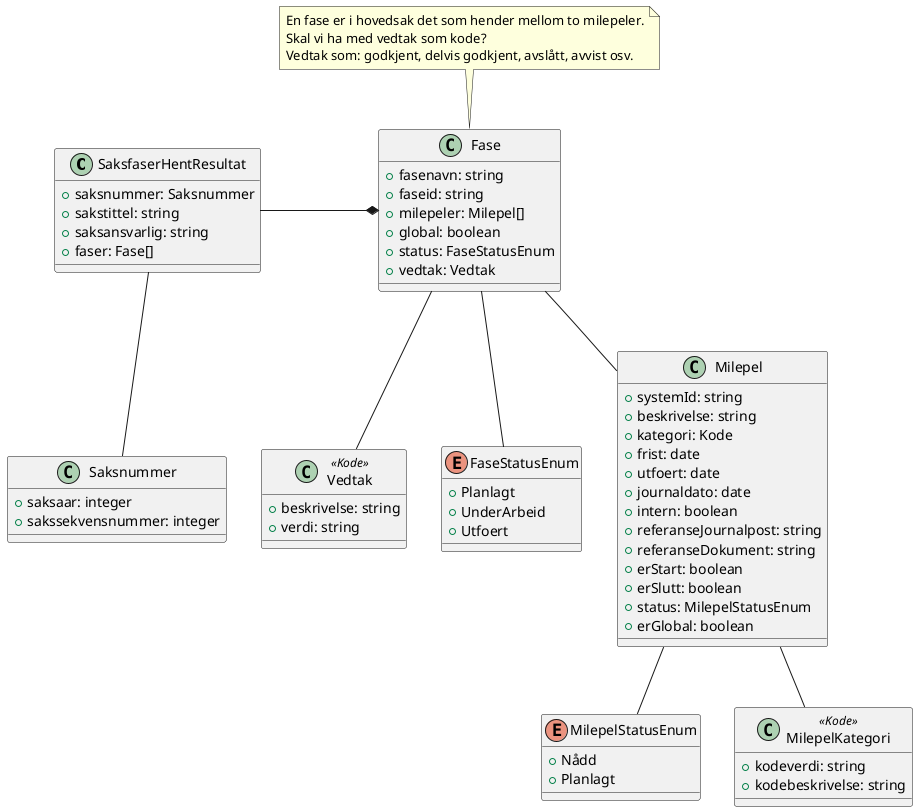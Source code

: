 @startuml
class SaksfaserHentResultat {
    +saksnummer: Saksnummer
    +sakstittel: string
    +saksansvarlig: string
    +faser: Fase[]
}

SaksfaserHentResultat -* Fase
SaksfaserHentResultat -- Saksnummer

note top of Fase : En fase er i hovedsak det som hender mellom to milepeler.\nSkal vi ha med vedtak som kode?\nVedtak som: godkjent, delvis godkjent, avslått, avvist osv. 

class Fase {
    +fasenavn: string
    +faseid: string
    +milepeler: Milepel[]
    +global: boolean
    +status: FaseStatusEnum
    +vedtak: Vedtak
}

Fase -- Vedtak

class Vedtak <<Kode>> {
    +beskrivelse: string
    +verdi: string
}

Fase -- FaseStatusEnum

enum FaseStatusEnum {
    +Planlagt
    +UnderArbeid
    +Utfoert
}

Fase -- Milepel

class Milepel {
    +systemId: string
    +beskrivelse: string
    +kategori: Kode
    +frist: date
    +utfoert: date
    +journaldato: date
    +intern: boolean
    +referanseJournalpost: string
    +referanseDokument: string
    +erStart: boolean
    +erSlutt: boolean
    +status: MilepelStatusEnum
    +erGlobal: boolean
}

Milepel -- MilepelStatusEnum
Milepel -- MilepelKategori

class MilepelKategori <<Kode>> {
    +kodeverdi: string
    +kodebeskrivelse: string
}

enum MilepelStatusEnum {
    +Nådd
    +Planlagt
}

class Saksnummer {
    +saksaar: integer
    +sakssekvensnummer: integer 
}

@enduml